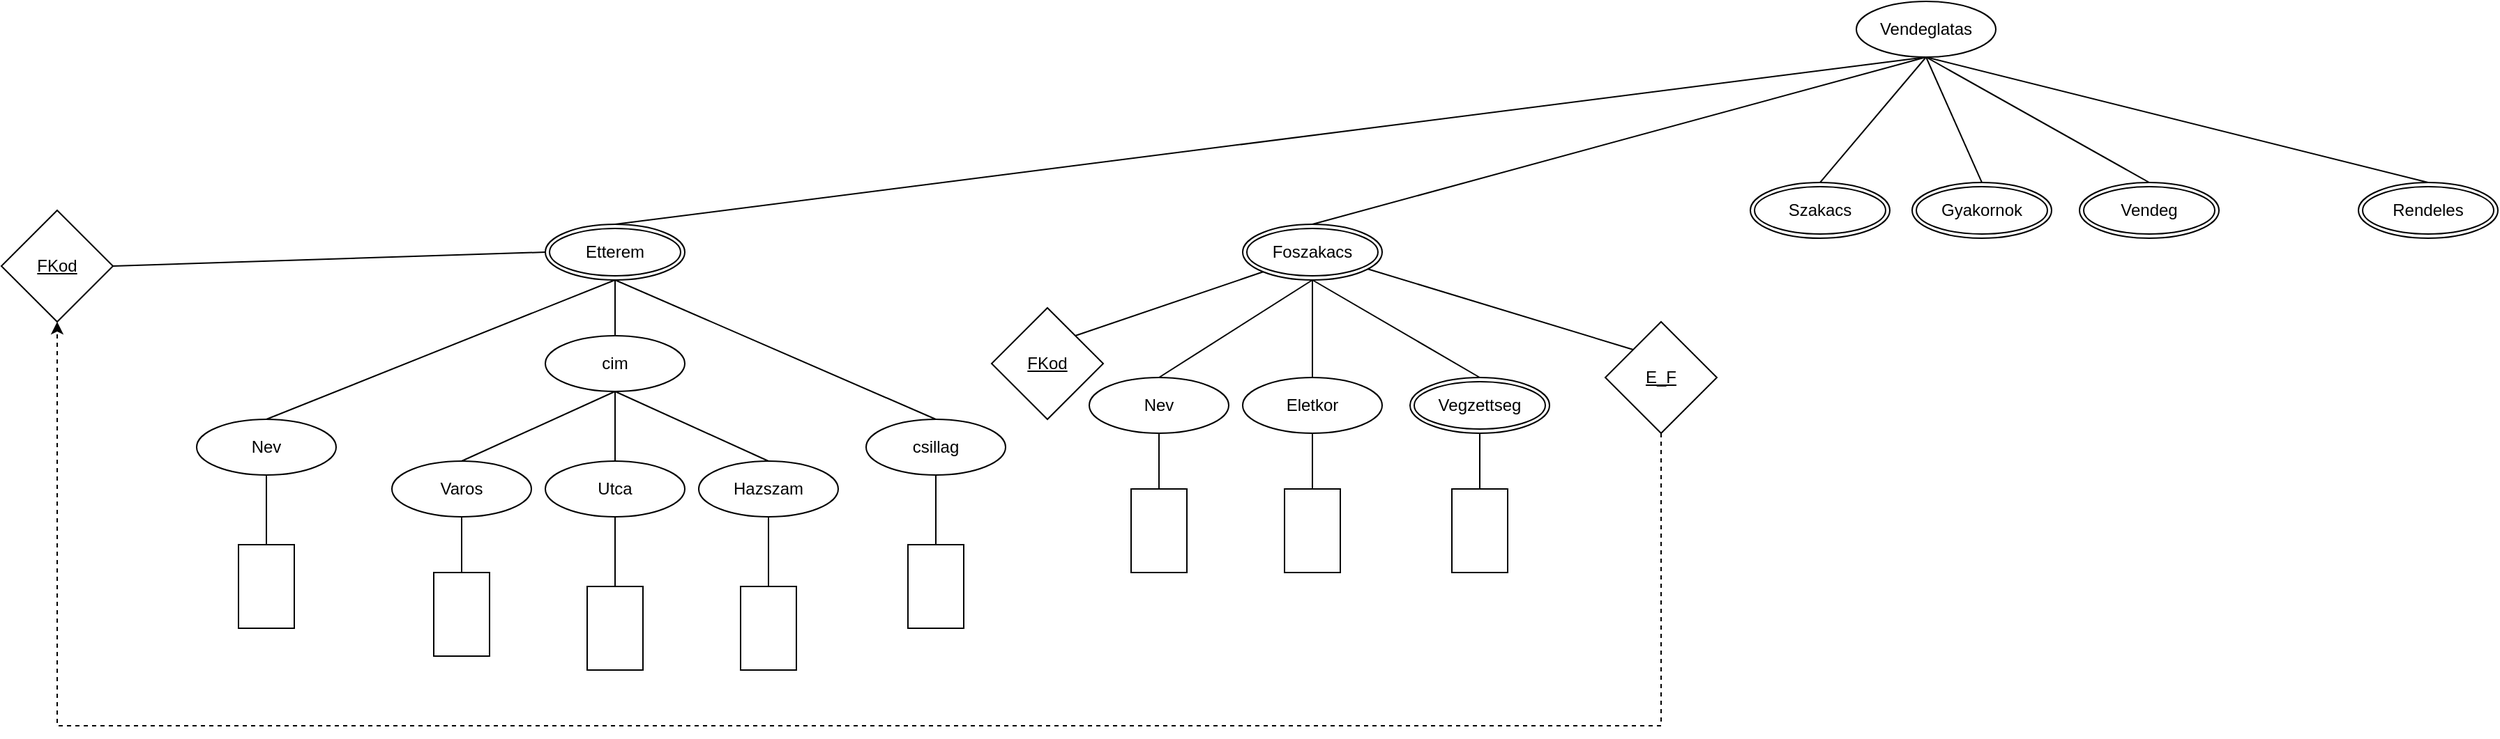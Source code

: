 <mxfile version="28.2.5">
  <diagram name="1 oldal" id="6hovuS0ERnShdHHGEdC6">
    <mxGraphModel dx="3561" dy="2171" grid="1" gridSize="10" guides="1" tooltips="1" connect="1" arrows="1" fold="1" page="1" pageScale="1" pageWidth="827" pageHeight="1169" math="0" shadow="0">
      <root>
        <mxCell id="0" />
        <mxCell id="1" parent="0" />
        <mxCell id="eWUS8A3mK4v3yjJSB-37-11" style="rounded=0;orthogonalLoop=1;jettySize=auto;html=1;exitX=0.5;exitY=1;exitDx=0;exitDy=0;entryX=0.5;entryY=0;entryDx=0;entryDy=0;endArrow=none;endFill=0;" edge="1" parent="1" source="eWUS8A3mK4v3yjJSB-37-1" target="eWUS8A3mK4v3yjJSB-37-6">
          <mxGeometry relative="1" as="geometry" />
        </mxCell>
        <mxCell id="eWUS8A3mK4v3yjJSB-37-13" style="edgeStyle=none;rounded=0;orthogonalLoop=1;jettySize=auto;html=1;exitX=0.5;exitY=1;exitDx=0;exitDy=0;entryX=0.5;entryY=0;entryDx=0;entryDy=0;endArrow=none;endFill=0;" edge="1" parent="1" source="eWUS8A3mK4v3yjJSB-37-1" target="eWUS8A3mK4v3yjJSB-37-7">
          <mxGeometry relative="1" as="geometry" />
        </mxCell>
        <mxCell id="eWUS8A3mK4v3yjJSB-37-14" style="edgeStyle=none;rounded=0;orthogonalLoop=1;jettySize=auto;html=1;exitX=0.5;exitY=1;exitDx=0;exitDy=0;entryX=0.5;entryY=0;entryDx=0;entryDy=0;endArrow=none;endFill=0;" edge="1" parent="1" source="eWUS8A3mK4v3yjJSB-37-1" target="eWUS8A3mK4v3yjJSB-37-5">
          <mxGeometry relative="1" as="geometry" />
        </mxCell>
        <mxCell id="eWUS8A3mK4v3yjJSB-37-16" style="edgeStyle=none;rounded=0;orthogonalLoop=1;jettySize=auto;html=1;exitX=0.5;exitY=1;exitDx=0;exitDy=0;entryX=0.5;entryY=0;entryDx=0;entryDy=0;endArrow=none;endFill=0;" edge="1" parent="1" source="eWUS8A3mK4v3yjJSB-37-1" target="eWUS8A3mK4v3yjJSB-37-4">
          <mxGeometry relative="1" as="geometry" />
        </mxCell>
        <mxCell id="eWUS8A3mK4v3yjJSB-37-17" style="edgeStyle=none;rounded=0;orthogonalLoop=1;jettySize=auto;html=1;exitX=0.5;exitY=1;exitDx=0;exitDy=0;entryX=0.5;entryY=0;entryDx=0;entryDy=0;endArrow=none;endFill=0;" edge="1" parent="1" source="eWUS8A3mK4v3yjJSB-37-1" target="eWUS8A3mK4v3yjJSB-37-10">
          <mxGeometry relative="1" as="geometry" />
        </mxCell>
        <mxCell id="eWUS8A3mK4v3yjJSB-37-1" value="Vendeglatas" style="ellipse;whiteSpace=wrap;html=1;align=center;" vertex="1" parent="1">
          <mxGeometry x="390" y="-50" width="100" height="40" as="geometry" />
        </mxCell>
        <mxCell id="eWUS8A3mK4v3yjJSB-37-2" value="Gyakornok" style="ellipse;shape=doubleEllipse;margin=3;whiteSpace=wrap;html=1;align=center;" vertex="1" parent="1">
          <mxGeometry x="430" y="80" width="100" height="40" as="geometry" />
        </mxCell>
        <mxCell id="eWUS8A3mK4v3yjJSB-37-4" value="Vendeg" style="ellipse;shape=doubleEllipse;margin=3;whiteSpace=wrap;html=1;align=center;" vertex="1" parent="1">
          <mxGeometry x="550" y="80" width="100" height="40" as="geometry" />
        </mxCell>
        <mxCell id="eWUS8A3mK4v3yjJSB-37-5" value="Szakacs" style="ellipse;shape=doubleEllipse;margin=3;whiteSpace=wrap;html=1;align=center;" vertex="1" parent="1">
          <mxGeometry x="314" y="80" width="100" height="40" as="geometry" />
        </mxCell>
        <mxCell id="eWUS8A3mK4v3yjJSB-37-25" style="edgeStyle=none;rounded=0;orthogonalLoop=1;jettySize=auto;html=1;exitX=0.5;exitY=1;exitDx=0;exitDy=0;entryX=0.5;entryY=0;entryDx=0;entryDy=0;endArrow=none;endFill=0;" edge="1" parent="1" source="eWUS8A3mK4v3yjJSB-37-6" target="eWUS8A3mK4v3yjJSB-37-20">
          <mxGeometry relative="1" as="geometry" />
        </mxCell>
        <mxCell id="eWUS8A3mK4v3yjJSB-37-26" style="edgeStyle=none;rounded=0;orthogonalLoop=1;jettySize=auto;html=1;exitX=0.5;exitY=1;exitDx=0;exitDy=0;entryX=0.5;entryY=0;entryDx=0;entryDy=0;endArrow=none;endFill=0;" edge="1" parent="1" source="eWUS8A3mK4v3yjJSB-37-6" target="eWUS8A3mK4v3yjJSB-37-23">
          <mxGeometry relative="1" as="geometry" />
        </mxCell>
        <mxCell id="eWUS8A3mK4v3yjJSB-37-27" style="edgeStyle=none;rounded=0;orthogonalLoop=1;jettySize=auto;html=1;exitX=0.5;exitY=1;exitDx=0;exitDy=0;entryX=0.5;entryY=0;entryDx=0;entryDy=0;endArrow=none;endFill=0;" edge="1" parent="1" source="eWUS8A3mK4v3yjJSB-37-6" target="eWUS8A3mK4v3yjJSB-37-24">
          <mxGeometry relative="1" as="geometry" />
        </mxCell>
        <mxCell id="eWUS8A3mK4v3yjJSB-37-65" style="rounded=0;orthogonalLoop=1;jettySize=auto;html=1;exitX=0;exitY=0.5;exitDx=0;exitDy=0;entryX=1;entryY=0.5;entryDx=0;entryDy=0;endArrow=none;endFill=0;shape=wire;dashed=1;" edge="1" parent="1" source="eWUS8A3mK4v3yjJSB-37-6" target="eWUS8A3mK4v3yjJSB-37-64">
          <mxGeometry relative="1" as="geometry" />
        </mxCell>
        <mxCell id="eWUS8A3mK4v3yjJSB-37-6" value="Etterem" style="ellipse;shape=doubleEllipse;margin=3;whiteSpace=wrap;html=1;align=center;" vertex="1" parent="1">
          <mxGeometry x="-550" y="110" width="100" height="40" as="geometry" />
        </mxCell>
        <mxCell id="eWUS8A3mK4v3yjJSB-37-36" value="" style="edgeStyle=none;rounded=0;orthogonalLoop=1;jettySize=auto;html=1;entryX=0;entryY=0;entryDx=0;entryDy=0;endArrow=none;endFill=0;" edge="1" parent="1" source="eWUS8A3mK4v3yjJSB-37-7" target="eWUS8A3mK4v3yjJSB-37-35">
          <mxGeometry relative="1" as="geometry" />
        </mxCell>
        <mxCell id="eWUS8A3mK4v3yjJSB-37-49" style="edgeStyle=none;rounded=0;orthogonalLoop=1;jettySize=auto;html=1;exitX=0;exitY=1;exitDx=0;exitDy=0;entryX=1;entryY=0;entryDx=0;entryDy=0;endArrow=none;endFill=0;" edge="1" parent="1" source="eWUS8A3mK4v3yjJSB-37-7" target="eWUS8A3mK4v3yjJSB-37-48">
          <mxGeometry relative="1" as="geometry" />
        </mxCell>
        <mxCell id="eWUS8A3mK4v3yjJSB-37-54" style="edgeStyle=none;rounded=0;orthogonalLoop=1;jettySize=auto;html=1;exitX=0.5;exitY=1;exitDx=0;exitDy=0;entryX=0.5;entryY=0;entryDx=0;entryDy=0;endArrow=none;endFill=0;" edge="1" parent="1" source="eWUS8A3mK4v3yjJSB-37-7" target="eWUS8A3mK4v3yjJSB-37-50">
          <mxGeometry relative="1" as="geometry" />
        </mxCell>
        <mxCell id="eWUS8A3mK4v3yjJSB-37-55" style="edgeStyle=none;rounded=0;orthogonalLoop=1;jettySize=auto;html=1;exitX=0.5;exitY=1;exitDx=0;exitDy=0;entryX=0.5;entryY=0;entryDx=0;entryDy=0;endArrow=none;endFill=0;" edge="1" parent="1" source="eWUS8A3mK4v3yjJSB-37-7" target="eWUS8A3mK4v3yjJSB-37-51">
          <mxGeometry relative="1" as="geometry" />
        </mxCell>
        <mxCell id="eWUS8A3mK4v3yjJSB-37-56" style="edgeStyle=none;rounded=0;orthogonalLoop=1;jettySize=auto;html=1;exitX=0.5;exitY=1;exitDx=0;exitDy=0;entryX=0.5;entryY=0;entryDx=0;entryDy=0;endArrow=none;endFill=0;" edge="1" parent="1" source="eWUS8A3mK4v3yjJSB-37-7" target="eWUS8A3mK4v3yjJSB-37-53">
          <mxGeometry relative="1" as="geometry" />
        </mxCell>
        <mxCell id="eWUS8A3mK4v3yjJSB-37-7" value="Foszakacs" style="ellipse;shape=doubleEllipse;margin=3;whiteSpace=wrap;html=1;align=center;" vertex="1" parent="1">
          <mxGeometry x="-50" y="110" width="100" height="40" as="geometry" />
        </mxCell>
        <mxCell id="eWUS8A3mK4v3yjJSB-37-10" value="Rendeles" style="ellipse;shape=doubleEllipse;margin=3;whiteSpace=wrap;html=1;align=center;" vertex="1" parent="1">
          <mxGeometry x="750" y="80" width="100" height="40" as="geometry" />
        </mxCell>
        <mxCell id="eWUS8A3mK4v3yjJSB-37-15" style="edgeStyle=none;rounded=0;orthogonalLoop=1;jettySize=auto;html=1;exitX=0.5;exitY=1;exitDx=0;exitDy=0;entryX=0.5;entryY=0;entryDx=0;entryDy=0;endArrow=none;endFill=0;" edge="1" parent="1" source="eWUS8A3mK4v3yjJSB-37-1" target="eWUS8A3mK4v3yjJSB-37-2">
          <mxGeometry relative="1" as="geometry" />
        </mxCell>
        <mxCell id="eWUS8A3mK4v3yjJSB-37-46" style="edgeStyle=none;rounded=0;orthogonalLoop=1;jettySize=auto;html=1;exitX=0.5;exitY=1;exitDx=0;exitDy=0;entryX=0.5;entryY=0;entryDx=0;entryDy=0;endArrow=none;endFill=0;" edge="1" parent="1" source="eWUS8A3mK4v3yjJSB-37-20" target="eWUS8A3mK4v3yjJSB-37-43">
          <mxGeometry relative="1" as="geometry" />
        </mxCell>
        <mxCell id="eWUS8A3mK4v3yjJSB-37-20" value="Nev" style="ellipse;whiteSpace=wrap;html=1;align=center;" vertex="1" parent="1">
          <mxGeometry x="-800" y="250" width="100" height="40" as="geometry" />
        </mxCell>
        <mxCell id="eWUS8A3mK4v3yjJSB-37-31" style="edgeStyle=none;rounded=0;orthogonalLoop=1;jettySize=auto;html=1;exitX=0.5;exitY=1;exitDx=0;exitDy=0;entryX=0.5;entryY=0;entryDx=0;entryDy=0;endArrow=none;endFill=0;" edge="1" parent="1" source="eWUS8A3mK4v3yjJSB-37-23" target="eWUS8A3mK4v3yjJSB-37-28">
          <mxGeometry relative="1" as="geometry" />
        </mxCell>
        <mxCell id="eWUS8A3mK4v3yjJSB-37-32" style="edgeStyle=none;rounded=0;orthogonalLoop=1;jettySize=auto;html=1;exitX=0.5;exitY=1;exitDx=0;exitDy=0;entryX=0.5;entryY=0;entryDx=0;entryDy=0;endArrow=none;endFill=0;" edge="1" parent="1" source="eWUS8A3mK4v3yjJSB-37-23" target="eWUS8A3mK4v3yjJSB-37-29">
          <mxGeometry relative="1" as="geometry" />
        </mxCell>
        <mxCell id="eWUS8A3mK4v3yjJSB-37-33" style="edgeStyle=none;rounded=0;orthogonalLoop=1;jettySize=auto;html=1;exitX=0.5;exitY=1;exitDx=0;exitDy=0;entryX=0.5;entryY=0;entryDx=0;entryDy=0;endArrow=none;endFill=0;" edge="1" parent="1" source="eWUS8A3mK4v3yjJSB-37-23" target="eWUS8A3mK4v3yjJSB-37-30">
          <mxGeometry relative="1" as="geometry" />
        </mxCell>
        <mxCell id="eWUS8A3mK4v3yjJSB-37-23" value="cim" style="ellipse;whiteSpace=wrap;html=1;align=center;" vertex="1" parent="1">
          <mxGeometry x="-550" y="190" width="100" height="40" as="geometry" />
        </mxCell>
        <mxCell id="eWUS8A3mK4v3yjJSB-37-45" style="edgeStyle=none;rounded=0;orthogonalLoop=1;jettySize=auto;html=1;exitX=0.5;exitY=1;exitDx=0;exitDy=0;endArrow=none;endFill=0;" edge="1" parent="1" source="eWUS8A3mK4v3yjJSB-37-24" target="eWUS8A3mK4v3yjJSB-37-44">
          <mxGeometry relative="1" as="geometry" />
        </mxCell>
        <mxCell id="eWUS8A3mK4v3yjJSB-37-24" value="csillag" style="ellipse;whiteSpace=wrap;html=1;align=center;" vertex="1" parent="1">
          <mxGeometry x="-320" y="250" width="100" height="40" as="geometry" />
        </mxCell>
        <mxCell id="eWUS8A3mK4v3yjJSB-37-40" style="edgeStyle=none;rounded=0;orthogonalLoop=1;jettySize=auto;html=1;exitX=0.5;exitY=1;exitDx=0;exitDy=0;entryX=0.5;entryY=0;entryDx=0;entryDy=0;endArrow=none;endFill=0;" edge="1" parent="1" source="eWUS8A3mK4v3yjJSB-37-28" target="eWUS8A3mK4v3yjJSB-37-39">
          <mxGeometry relative="1" as="geometry" />
        </mxCell>
        <mxCell id="eWUS8A3mK4v3yjJSB-37-28" value="Varos" style="ellipse;whiteSpace=wrap;html=1;align=center;" vertex="1" parent="1">
          <mxGeometry x="-660" y="280" width="100" height="40" as="geometry" />
        </mxCell>
        <mxCell id="eWUS8A3mK4v3yjJSB-37-41" style="edgeStyle=none;rounded=0;orthogonalLoop=1;jettySize=auto;html=1;exitX=0.5;exitY=1;exitDx=0;exitDy=0;endArrow=none;endFill=0;" edge="1" parent="1" source="eWUS8A3mK4v3yjJSB-37-29" target="eWUS8A3mK4v3yjJSB-37-38">
          <mxGeometry relative="1" as="geometry" />
        </mxCell>
        <mxCell id="eWUS8A3mK4v3yjJSB-37-29" value="Utca" style="ellipse;whiteSpace=wrap;html=1;align=center;" vertex="1" parent="1">
          <mxGeometry x="-550" y="280" width="100" height="40" as="geometry" />
        </mxCell>
        <mxCell id="eWUS8A3mK4v3yjJSB-37-42" style="edgeStyle=none;rounded=0;orthogonalLoop=1;jettySize=auto;html=1;exitX=0.5;exitY=1;exitDx=0;exitDy=0;entryX=0.5;entryY=0;entryDx=0;entryDy=0;endArrow=none;endFill=0;" edge="1" parent="1" source="eWUS8A3mK4v3yjJSB-37-30" target="eWUS8A3mK4v3yjJSB-37-37">
          <mxGeometry relative="1" as="geometry" />
        </mxCell>
        <mxCell id="eWUS8A3mK4v3yjJSB-37-30" value="Hazszam" style="ellipse;whiteSpace=wrap;html=1;align=center;" vertex="1" parent="1">
          <mxGeometry x="-440" y="280" width="100" height="40" as="geometry" />
        </mxCell>
        <mxCell id="eWUS8A3mK4v3yjJSB-37-66" style="edgeStyle=orthogonalEdgeStyle;rounded=0;orthogonalLoop=1;jettySize=auto;html=1;exitX=0.5;exitY=1;exitDx=0;exitDy=0;entryX=0.5;entryY=1;entryDx=0;entryDy=0;dashed=1;" edge="1" parent="1" source="eWUS8A3mK4v3yjJSB-37-35" target="eWUS8A3mK4v3yjJSB-37-64">
          <mxGeometry relative="1" as="geometry">
            <Array as="points">
              <mxPoint x="250" y="470" />
              <mxPoint x="-900" y="470" />
            </Array>
          </mxGeometry>
        </mxCell>
        <mxCell id="eWUS8A3mK4v3yjJSB-37-35" value="&lt;u&gt;E_F&lt;/u&gt;" style="rhombus;whiteSpace=wrap;html=1;" vertex="1" parent="1">
          <mxGeometry x="210" y="180" width="80" height="80" as="geometry" />
        </mxCell>
        <mxCell id="eWUS8A3mK4v3yjJSB-37-37" value="" style="rounded=0;whiteSpace=wrap;html=1;" vertex="1" parent="1">
          <mxGeometry x="-410" y="370" width="40" height="60" as="geometry" />
        </mxCell>
        <mxCell id="eWUS8A3mK4v3yjJSB-37-38" value="" style="rounded=0;whiteSpace=wrap;html=1;" vertex="1" parent="1">
          <mxGeometry x="-520" y="370" width="40" height="60" as="geometry" />
        </mxCell>
        <mxCell id="eWUS8A3mK4v3yjJSB-37-39" value="" style="rounded=0;whiteSpace=wrap;html=1;" vertex="1" parent="1">
          <mxGeometry x="-630" y="360" width="40" height="60" as="geometry" />
        </mxCell>
        <mxCell id="eWUS8A3mK4v3yjJSB-37-43" value="" style="rounded=0;whiteSpace=wrap;html=1;" vertex="1" parent="1">
          <mxGeometry x="-770" y="340" width="40" height="60" as="geometry" />
        </mxCell>
        <mxCell id="eWUS8A3mK4v3yjJSB-37-44" value="" style="rounded=0;whiteSpace=wrap;html=1;" vertex="1" parent="1">
          <mxGeometry x="-290" y="340" width="40" height="60" as="geometry" />
        </mxCell>
        <mxCell id="eWUS8A3mK4v3yjJSB-37-48" value="&lt;u&gt;FKod&lt;/u&gt;" style="rhombus;whiteSpace=wrap;html=1;" vertex="1" parent="1">
          <mxGeometry x="-230" y="170" width="80" height="80" as="geometry" />
        </mxCell>
        <mxCell id="eWUS8A3mK4v3yjJSB-37-61" style="edgeStyle=none;rounded=0;orthogonalLoop=1;jettySize=auto;html=1;exitX=0.5;exitY=1;exitDx=0;exitDy=0;entryX=0.5;entryY=0;entryDx=0;entryDy=0;endArrow=none;endFill=0;" edge="1" parent="1" source="eWUS8A3mK4v3yjJSB-37-50" target="eWUS8A3mK4v3yjJSB-37-58">
          <mxGeometry relative="1" as="geometry" />
        </mxCell>
        <mxCell id="eWUS8A3mK4v3yjJSB-37-50" value="Nev" style="ellipse;whiteSpace=wrap;html=1;align=center;" vertex="1" parent="1">
          <mxGeometry x="-160" y="220" width="100" height="40" as="geometry" />
        </mxCell>
        <mxCell id="eWUS8A3mK4v3yjJSB-37-62" style="edgeStyle=none;rounded=0;orthogonalLoop=1;jettySize=auto;html=1;exitX=0.5;exitY=1;exitDx=0;exitDy=0;endArrow=none;endFill=0;" edge="1" parent="1" source="eWUS8A3mK4v3yjJSB-37-51" target="eWUS8A3mK4v3yjJSB-37-59">
          <mxGeometry relative="1" as="geometry" />
        </mxCell>
        <mxCell id="eWUS8A3mK4v3yjJSB-37-51" value="Eletkor" style="ellipse;whiteSpace=wrap;html=1;align=center;" vertex="1" parent="1">
          <mxGeometry x="-50" y="220" width="100" height="40" as="geometry" />
        </mxCell>
        <mxCell id="eWUS8A3mK4v3yjJSB-37-63" style="edgeStyle=none;rounded=0;orthogonalLoop=1;jettySize=auto;html=1;exitX=0.5;exitY=1;exitDx=0;exitDy=0;entryX=0.5;entryY=0;entryDx=0;entryDy=0;endArrow=none;endFill=0;" edge="1" parent="1" source="eWUS8A3mK4v3yjJSB-37-53" target="eWUS8A3mK4v3yjJSB-37-60">
          <mxGeometry relative="1" as="geometry" />
        </mxCell>
        <mxCell id="eWUS8A3mK4v3yjJSB-37-53" value="Vegzettseg" style="ellipse;shape=doubleEllipse;margin=3;whiteSpace=wrap;html=1;align=center;" vertex="1" parent="1">
          <mxGeometry x="70" y="220" width="100" height="40" as="geometry" />
        </mxCell>
        <mxCell id="eWUS8A3mK4v3yjJSB-37-58" value="" style="rounded=0;whiteSpace=wrap;html=1;" vertex="1" parent="1">
          <mxGeometry x="-130" y="300" width="40" height="60" as="geometry" />
        </mxCell>
        <mxCell id="eWUS8A3mK4v3yjJSB-37-59" value="" style="rounded=0;whiteSpace=wrap;html=1;" vertex="1" parent="1">
          <mxGeometry x="-20" y="300" width="40" height="60" as="geometry" />
        </mxCell>
        <mxCell id="eWUS8A3mK4v3yjJSB-37-60" value="" style="rounded=0;whiteSpace=wrap;html=1;" vertex="1" parent="1">
          <mxGeometry x="100" y="300" width="40" height="60" as="geometry" />
        </mxCell>
        <mxCell id="eWUS8A3mK4v3yjJSB-37-64" value="&lt;u&gt;FKod&lt;/u&gt;" style="rhombus;whiteSpace=wrap;html=1;" vertex="1" parent="1">
          <mxGeometry x="-940" y="100" width="80" height="80" as="geometry" />
        </mxCell>
      </root>
    </mxGraphModel>
  </diagram>
</mxfile>
